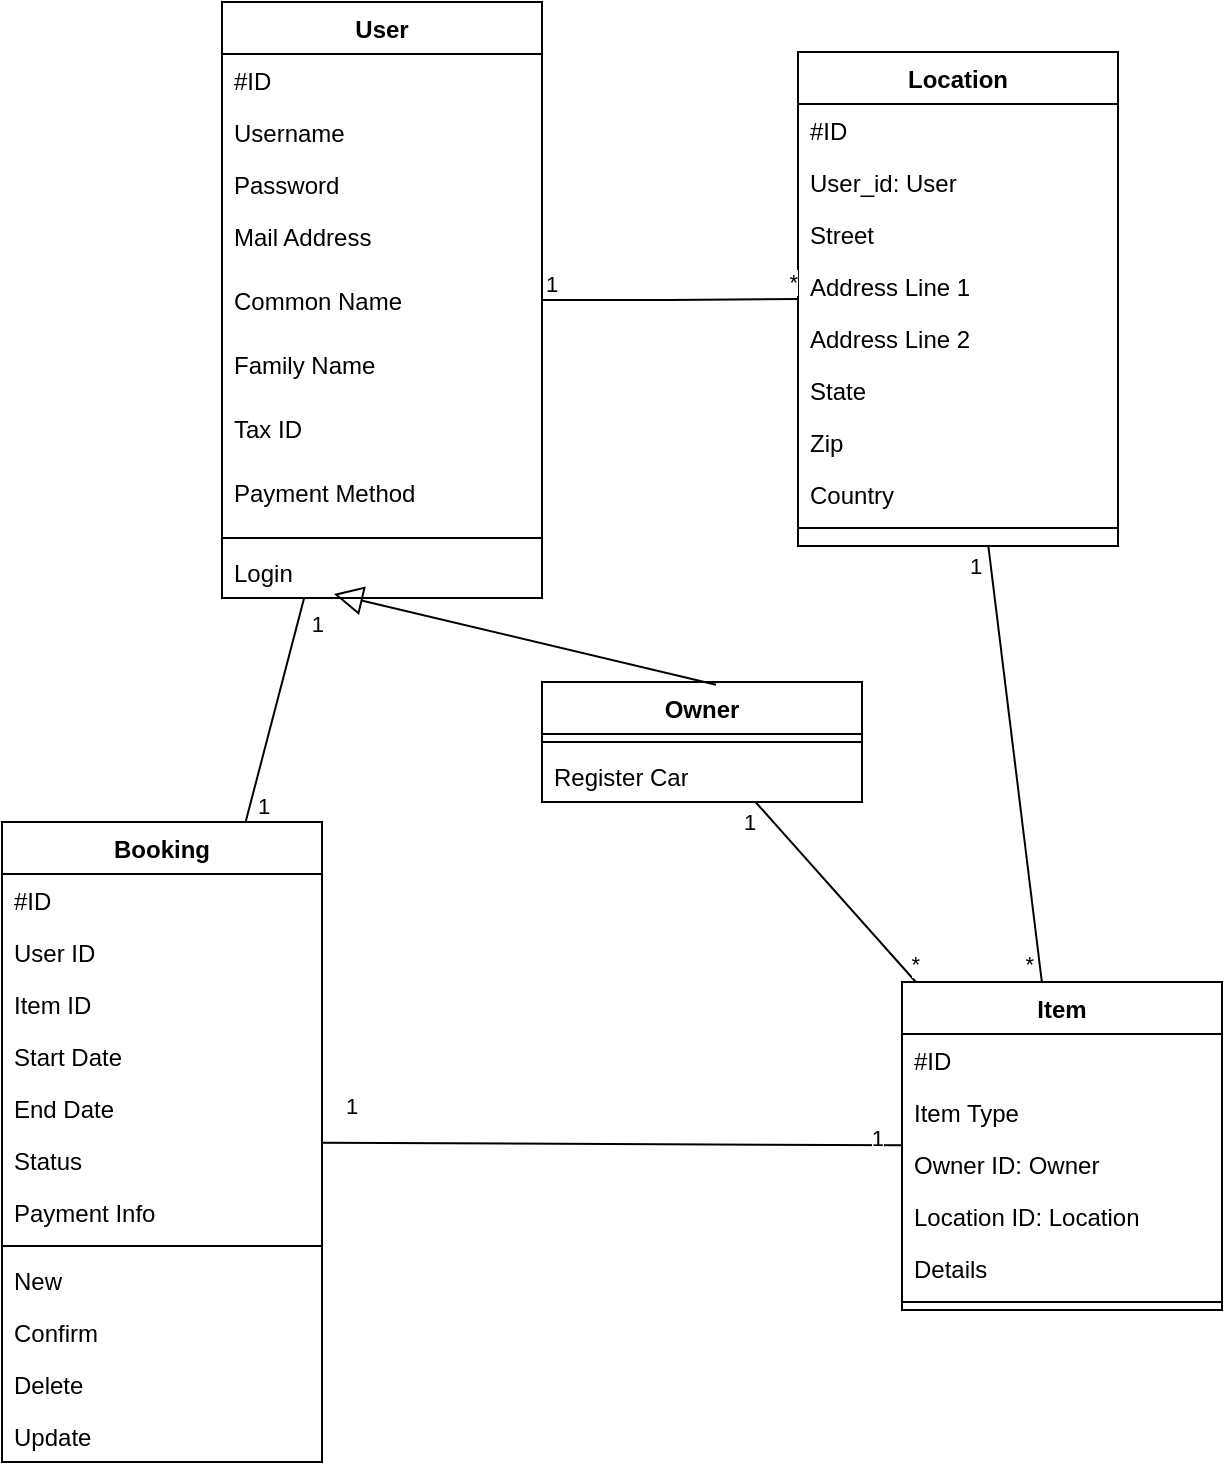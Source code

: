 <mxfile version="24.8.6">
  <diagram id="C5RBs43oDa-KdzZeNtuy" name="Page-1">
    <mxGraphModel dx="794" dy="764" grid="1" gridSize="10" guides="1" tooltips="1" connect="1" arrows="1" fold="1" page="1" pageScale="1" pageWidth="827" pageHeight="1169" math="0" shadow="0">
      <root>
        <mxCell id="WIyWlLk6GJQsqaUBKTNV-0" />
        <mxCell id="WIyWlLk6GJQsqaUBKTNV-1" parent="WIyWlLk6GJQsqaUBKTNV-0" />
        <object label="User" id="zkfFHV4jXpPFQw0GAbJ--0">
          <mxCell style="swimlane;fontStyle=1;align=center;verticalAlign=top;childLayout=stackLayout;horizontal=1;startSize=26;horizontalStack=0;resizeParent=1;resizeLast=0;collapsible=1;marginBottom=0;rounded=0;shadow=0;strokeWidth=1;" parent="WIyWlLk6GJQsqaUBKTNV-1" vertex="1">
            <mxGeometry x="220" y="120" width="160" height="298" as="geometry">
              <mxRectangle x="230" y="140" width="160" height="26" as="alternateBounds" />
            </mxGeometry>
          </mxCell>
        </object>
        <mxCell id="zkfFHV4jXpPFQw0GAbJ--1" value="#ID" style="text;align=left;verticalAlign=top;spacingLeft=4;spacingRight=4;overflow=hidden;rotatable=0;points=[[0,0.5],[1,0.5]];portConstraint=eastwest;" parent="zkfFHV4jXpPFQw0GAbJ--0" vertex="1">
          <mxGeometry y="26" width="160" height="26" as="geometry" />
        </mxCell>
        <mxCell id="Ubd2XR4XZnQy2YIS0G9g-18" value="Username" style="text;align=left;verticalAlign=top;spacingLeft=4;spacingRight=4;overflow=hidden;rotatable=0;points=[[0,0.5],[1,0.5]];portConstraint=eastwest;" vertex="1" parent="zkfFHV4jXpPFQw0GAbJ--0">
          <mxGeometry y="52" width="160" height="26" as="geometry" />
        </mxCell>
        <mxCell id="zkfFHV4jXpPFQw0GAbJ--2" value="Password" style="text;align=left;verticalAlign=top;spacingLeft=4;spacingRight=4;overflow=hidden;rotatable=0;points=[[0,0.5],[1,0.5]];portConstraint=eastwest;rounded=0;shadow=0;html=0;" parent="zkfFHV4jXpPFQw0GAbJ--0" vertex="1">
          <mxGeometry y="78" width="160" height="26" as="geometry" />
        </mxCell>
        <mxCell id="zkfFHV4jXpPFQw0GAbJ--3" value="Mail Address" style="text;align=left;verticalAlign=top;spacingLeft=4;spacingRight=4;overflow=hidden;rotatable=0;points=[[0,0.5],[1,0.5]];portConstraint=eastwest;rounded=0;shadow=0;html=0;" parent="zkfFHV4jXpPFQw0GAbJ--0" vertex="1">
          <mxGeometry y="104" width="160" height="32" as="geometry" />
        </mxCell>
        <mxCell id="Ubd2XR4XZnQy2YIS0G9g-4" value="Common Name" style="text;align=left;verticalAlign=top;spacingLeft=4;spacingRight=4;overflow=hidden;rotatable=0;points=[[0,0.5],[1,0.5]];portConstraint=eastwest;rounded=0;shadow=0;html=0;" vertex="1" parent="zkfFHV4jXpPFQw0GAbJ--0">
          <mxGeometry y="136" width="160" height="32" as="geometry" />
        </mxCell>
        <mxCell id="Ubd2XR4XZnQy2YIS0G9g-5" value="Family Name" style="text;align=left;verticalAlign=top;spacingLeft=4;spacingRight=4;overflow=hidden;rotatable=0;points=[[0,0.5],[1,0.5]];portConstraint=eastwest;rounded=0;shadow=0;html=0;" vertex="1" parent="zkfFHV4jXpPFQw0GAbJ--0">
          <mxGeometry y="168" width="160" height="32" as="geometry" />
        </mxCell>
        <mxCell id="Ubd2XR4XZnQy2YIS0G9g-6" value="Tax ID" style="text;align=left;verticalAlign=top;spacingLeft=4;spacingRight=4;overflow=hidden;rotatable=0;points=[[0,0.5],[1,0.5]];portConstraint=eastwest;rounded=0;shadow=0;html=0;" vertex="1" parent="zkfFHV4jXpPFQw0GAbJ--0">
          <mxGeometry y="200" width="160" height="32" as="geometry" />
        </mxCell>
        <mxCell id="Ubd2XR4XZnQy2YIS0G9g-7" value="Payment Method" style="text;align=left;verticalAlign=top;spacingLeft=4;spacingRight=4;overflow=hidden;rotatable=0;points=[[0,0.5],[1,0.5]];portConstraint=eastwest;rounded=0;shadow=0;html=0;" vertex="1" parent="zkfFHV4jXpPFQw0GAbJ--0">
          <mxGeometry y="232" width="160" height="32" as="geometry" />
        </mxCell>
        <mxCell id="zkfFHV4jXpPFQw0GAbJ--4" value="" style="line;html=1;strokeWidth=1;align=left;verticalAlign=middle;spacingTop=-1;spacingLeft=3;spacingRight=3;rotatable=0;labelPosition=right;points=[];portConstraint=eastwest;" parent="zkfFHV4jXpPFQw0GAbJ--0" vertex="1">
          <mxGeometry y="264" width="160" height="8" as="geometry" />
        </mxCell>
        <mxCell id="zkfFHV4jXpPFQw0GAbJ--5" value="Login" style="text;align=left;verticalAlign=top;spacingLeft=4;spacingRight=4;overflow=hidden;rotatable=0;points=[[0,0.5],[1,0.5]];portConstraint=eastwest;" parent="zkfFHV4jXpPFQw0GAbJ--0" vertex="1">
          <mxGeometry y="272" width="160" height="26" as="geometry" />
        </mxCell>
        <mxCell id="zkfFHV4jXpPFQw0GAbJ--17" value="Location" style="swimlane;fontStyle=1;align=center;verticalAlign=top;childLayout=stackLayout;horizontal=1;startSize=26;horizontalStack=0;resizeParent=1;resizeLast=0;collapsible=1;marginBottom=0;rounded=0;shadow=0;strokeWidth=1;" parent="WIyWlLk6GJQsqaUBKTNV-1" vertex="1">
          <mxGeometry x="508" y="145" width="160" height="247" as="geometry">
            <mxRectangle x="550" y="140" width="160" height="26" as="alternateBounds" />
          </mxGeometry>
        </mxCell>
        <mxCell id="zkfFHV4jXpPFQw0GAbJ--18" value="#ID" style="text;align=left;verticalAlign=top;spacingLeft=4;spacingRight=4;overflow=hidden;rotatable=0;points=[[0,0.5],[1,0.5]];portConstraint=eastwest;" parent="zkfFHV4jXpPFQw0GAbJ--17" vertex="1">
          <mxGeometry y="26" width="160" height="26" as="geometry" />
        </mxCell>
        <mxCell id="Ubd2XR4XZnQy2YIS0G9g-19" value="User_id: User" style="text;align=left;verticalAlign=top;spacingLeft=4;spacingRight=4;overflow=hidden;rotatable=0;points=[[0,0.5],[1,0.5]];portConstraint=eastwest;" vertex="1" parent="zkfFHV4jXpPFQw0GAbJ--17">
          <mxGeometry y="52" width="160" height="26" as="geometry" />
        </mxCell>
        <mxCell id="Ubd2XR4XZnQy2YIS0G9g-20" value="Street" style="text;align=left;verticalAlign=top;spacingLeft=4;spacingRight=4;overflow=hidden;rotatable=0;points=[[0,0.5],[1,0.5]];portConstraint=eastwest;" vertex="1" parent="zkfFHV4jXpPFQw0GAbJ--17">
          <mxGeometry y="78" width="160" height="26" as="geometry" />
        </mxCell>
        <mxCell id="zkfFHV4jXpPFQw0GAbJ--19" value="Address Line 1" style="text;align=left;verticalAlign=top;spacingLeft=4;spacingRight=4;overflow=hidden;rotatable=0;points=[[0,0.5],[1,0.5]];portConstraint=eastwest;rounded=0;shadow=0;html=0;" parent="zkfFHV4jXpPFQw0GAbJ--17" vertex="1">
          <mxGeometry y="104" width="160" height="26" as="geometry" />
        </mxCell>
        <mxCell id="Ubd2XR4XZnQy2YIS0G9g-21" value="Address Line 2" style="text;align=left;verticalAlign=top;spacingLeft=4;spacingRight=4;overflow=hidden;rotatable=0;points=[[0,0.5],[1,0.5]];portConstraint=eastwest;rounded=0;shadow=0;html=0;" vertex="1" parent="zkfFHV4jXpPFQw0GAbJ--17">
          <mxGeometry y="130" width="160" height="26" as="geometry" />
        </mxCell>
        <mxCell id="zkfFHV4jXpPFQw0GAbJ--20" value="State" style="text;align=left;verticalAlign=top;spacingLeft=4;spacingRight=4;overflow=hidden;rotatable=0;points=[[0,0.5],[1,0.5]];portConstraint=eastwest;rounded=0;shadow=0;html=0;" parent="zkfFHV4jXpPFQw0GAbJ--17" vertex="1">
          <mxGeometry y="156" width="160" height="26" as="geometry" />
        </mxCell>
        <mxCell id="zkfFHV4jXpPFQw0GAbJ--21" value="Zip" style="text;align=left;verticalAlign=top;spacingLeft=4;spacingRight=4;overflow=hidden;rotatable=0;points=[[0,0.5],[1,0.5]];portConstraint=eastwest;rounded=0;shadow=0;html=0;" parent="zkfFHV4jXpPFQw0GAbJ--17" vertex="1">
          <mxGeometry y="182" width="160" height="26" as="geometry" />
        </mxCell>
        <mxCell id="zkfFHV4jXpPFQw0GAbJ--22" value="Country" style="text;align=left;verticalAlign=top;spacingLeft=4;spacingRight=4;overflow=hidden;rotatable=0;points=[[0,0.5],[1,0.5]];portConstraint=eastwest;rounded=0;shadow=0;html=0;" parent="zkfFHV4jXpPFQw0GAbJ--17" vertex="1">
          <mxGeometry y="208" width="160" height="26" as="geometry" />
        </mxCell>
        <mxCell id="zkfFHV4jXpPFQw0GAbJ--23" value="" style="line;html=1;strokeWidth=1;align=left;verticalAlign=middle;spacingTop=-1;spacingLeft=3;spacingRight=3;rotatable=0;labelPosition=right;points=[];portConstraint=eastwest;" parent="zkfFHV4jXpPFQw0GAbJ--17" vertex="1">
          <mxGeometry y="234" width="160" height="8" as="geometry" />
        </mxCell>
        <mxCell id="Ubd2XR4XZnQy2YIS0G9g-12" value="Owner" style="swimlane;fontStyle=1;align=center;verticalAlign=top;childLayout=stackLayout;horizontal=1;startSize=26;horizontalStack=0;resizeParent=1;resizeParentMax=0;resizeLast=0;collapsible=1;marginBottom=0;whiteSpace=wrap;html=1;" vertex="1" parent="WIyWlLk6GJQsqaUBKTNV-1">
          <mxGeometry x="380" y="460" width="160" height="60" as="geometry" />
        </mxCell>
        <mxCell id="Ubd2XR4XZnQy2YIS0G9g-14" value="" style="line;strokeWidth=1;fillColor=none;align=left;verticalAlign=middle;spacingTop=-1;spacingLeft=3;spacingRight=3;rotatable=0;labelPosition=right;points=[];portConstraint=eastwest;strokeColor=inherit;" vertex="1" parent="Ubd2XR4XZnQy2YIS0G9g-12">
          <mxGeometry y="26" width="160" height="8" as="geometry" />
        </mxCell>
        <mxCell id="Ubd2XR4XZnQy2YIS0G9g-15" value="Register Car" style="text;strokeColor=none;fillColor=none;align=left;verticalAlign=top;spacingLeft=4;spacingRight=4;overflow=hidden;rotatable=0;points=[[0,0.5],[1,0.5]];portConstraint=eastwest;whiteSpace=wrap;html=1;" vertex="1" parent="Ubd2XR4XZnQy2YIS0G9g-12">
          <mxGeometry y="34" width="160" height="26" as="geometry" />
        </mxCell>
        <mxCell id="Ubd2XR4XZnQy2YIS0G9g-17" value="" style="edgeStyle=none;html=1;endSize=12;endArrow=block;endFill=0;rounded=0;exitX=0.544;exitY=0.023;exitDx=0;exitDy=0;exitPerimeter=0;entryX=0.35;entryY=0.923;entryDx=0;entryDy=0;entryPerimeter=0;" edge="1" parent="WIyWlLk6GJQsqaUBKTNV-1" source="Ubd2XR4XZnQy2YIS0G9g-12" target="zkfFHV4jXpPFQw0GAbJ--5">
          <mxGeometry width="160" relative="1" as="geometry">
            <mxPoint x="250" y="450" as="sourcePoint" />
            <mxPoint x="410" y="450" as="targetPoint" />
          </mxGeometry>
        </mxCell>
        <mxCell id="Ubd2XR4XZnQy2YIS0G9g-22" value="Item" style="swimlane;fontStyle=1;align=center;verticalAlign=top;childLayout=stackLayout;horizontal=1;startSize=26;horizontalStack=0;resizeParent=1;resizeParentMax=0;resizeLast=0;collapsible=1;marginBottom=0;whiteSpace=wrap;html=1;" vertex="1" parent="WIyWlLk6GJQsqaUBKTNV-1">
          <mxGeometry x="560" y="610" width="160" height="164" as="geometry" />
        </mxCell>
        <mxCell id="Ubd2XR4XZnQy2YIS0G9g-23" value="#ID&lt;div&gt;&lt;br&gt;&lt;/div&gt;" style="text;strokeColor=none;fillColor=none;align=left;verticalAlign=top;spacingLeft=4;spacingRight=4;overflow=hidden;rotatable=0;points=[[0,0.5],[1,0.5]];portConstraint=eastwest;whiteSpace=wrap;html=1;" vertex="1" parent="Ubd2XR4XZnQy2YIS0G9g-22">
          <mxGeometry y="26" width="160" height="26" as="geometry" />
        </mxCell>
        <mxCell id="Ubd2XR4XZnQy2YIS0G9g-26" value="Item Type&lt;br&gt;&lt;div&gt;&lt;br&gt;&lt;/div&gt;" style="text;strokeColor=none;fillColor=none;align=left;verticalAlign=top;spacingLeft=4;spacingRight=4;overflow=hidden;rotatable=0;points=[[0,0.5],[1,0.5]];portConstraint=eastwest;whiteSpace=wrap;html=1;" vertex="1" parent="Ubd2XR4XZnQy2YIS0G9g-22">
          <mxGeometry y="52" width="160" height="26" as="geometry" />
        </mxCell>
        <mxCell id="Ubd2XR4XZnQy2YIS0G9g-27" value="&lt;div&gt;Owner ID: Owner&lt;/div&gt;" style="text;strokeColor=none;fillColor=none;align=left;verticalAlign=top;spacingLeft=4;spacingRight=4;overflow=hidden;rotatable=0;points=[[0,0.5],[1,0.5]];portConstraint=eastwest;whiteSpace=wrap;html=1;" vertex="1" parent="Ubd2XR4XZnQy2YIS0G9g-22">
          <mxGeometry y="78" width="160" height="26" as="geometry" />
        </mxCell>
        <mxCell id="Ubd2XR4XZnQy2YIS0G9g-41" value="Location ID: Location" style="text;strokeColor=none;fillColor=none;align=left;verticalAlign=top;spacingLeft=4;spacingRight=4;overflow=hidden;rotatable=0;points=[[0,0.5],[1,0.5]];portConstraint=eastwest;whiteSpace=wrap;html=1;" vertex="1" parent="Ubd2XR4XZnQy2YIS0G9g-22">
          <mxGeometry y="104" width="160" height="26" as="geometry" />
        </mxCell>
        <mxCell id="Ubd2XR4XZnQy2YIS0G9g-42" value="Details" style="text;strokeColor=none;fillColor=none;align=left;verticalAlign=top;spacingLeft=4;spacingRight=4;overflow=hidden;rotatable=0;points=[[0,0.5],[1,0.5]];portConstraint=eastwest;whiteSpace=wrap;html=1;" vertex="1" parent="Ubd2XR4XZnQy2YIS0G9g-22">
          <mxGeometry y="130" width="160" height="26" as="geometry" />
        </mxCell>
        <mxCell id="Ubd2XR4XZnQy2YIS0G9g-24" value="" style="line;strokeWidth=1;fillColor=none;align=left;verticalAlign=middle;spacingTop=-1;spacingLeft=3;spacingRight=3;rotatable=0;labelPosition=right;points=[];portConstraint=eastwest;strokeColor=inherit;" vertex="1" parent="Ubd2XR4XZnQy2YIS0G9g-22">
          <mxGeometry y="156" width="160" height="8" as="geometry" />
        </mxCell>
        <mxCell id="Ubd2XR4XZnQy2YIS0G9g-31" value="" style="endArrow=none;html=1;edgeStyle=orthogonalEdgeStyle;rounded=0;" edge="1" parent="WIyWlLk6GJQsqaUBKTNV-1" source="zkfFHV4jXpPFQw0GAbJ--0" target="zkfFHV4jXpPFQw0GAbJ--17">
          <mxGeometry relative="1" as="geometry">
            <mxPoint x="370" y="300" as="sourcePoint" />
            <mxPoint x="530" y="300" as="targetPoint" />
          </mxGeometry>
        </mxCell>
        <mxCell id="Ubd2XR4XZnQy2YIS0G9g-32" value="1" style="edgeLabel;resizable=0;html=1;align=left;verticalAlign=bottom;" connectable="0" vertex="1" parent="Ubd2XR4XZnQy2YIS0G9g-31">
          <mxGeometry x="-1" relative="1" as="geometry" />
        </mxCell>
        <mxCell id="Ubd2XR4XZnQy2YIS0G9g-33" value="*" style="edgeLabel;resizable=0;html=1;align=right;verticalAlign=bottom;" connectable="0" vertex="1" parent="Ubd2XR4XZnQy2YIS0G9g-31">
          <mxGeometry x="1" relative="1" as="geometry" />
        </mxCell>
        <mxCell id="Ubd2XR4XZnQy2YIS0G9g-34" value="" style="endArrow=none;html=1;rounded=0;" edge="1" parent="WIyWlLk6GJQsqaUBKTNV-1" source="Ubd2XR4XZnQy2YIS0G9g-12" target="Ubd2XR4XZnQy2YIS0G9g-22">
          <mxGeometry relative="1" as="geometry">
            <mxPoint x="330" y="550" as="sourcePoint" />
            <mxPoint x="490" y="550" as="targetPoint" />
          </mxGeometry>
        </mxCell>
        <mxCell id="Ubd2XR4XZnQy2YIS0G9g-35" value="1" style="edgeLabel;resizable=0;html=1;align=left;verticalAlign=bottom;" connectable="0" vertex="1" parent="Ubd2XR4XZnQy2YIS0G9g-34">
          <mxGeometry x="-1" relative="1" as="geometry">
            <mxPoint x="-8" y="18" as="offset" />
          </mxGeometry>
        </mxCell>
        <mxCell id="Ubd2XR4XZnQy2YIS0G9g-36" value="*" style="edgeLabel;resizable=0;html=1;align=right;verticalAlign=bottom;" connectable="0" vertex="1" parent="Ubd2XR4XZnQy2YIS0G9g-34">
          <mxGeometry x="1" relative="1" as="geometry">
            <mxPoint x="3" as="offset" />
          </mxGeometry>
        </mxCell>
        <mxCell id="Ubd2XR4XZnQy2YIS0G9g-38" value="" style="endArrow=none;html=1;rounded=0;" edge="1" parent="WIyWlLk6GJQsqaUBKTNV-1" source="zkfFHV4jXpPFQw0GAbJ--17" target="Ubd2XR4XZnQy2YIS0G9g-22">
          <mxGeometry relative="1" as="geometry">
            <mxPoint x="550" y="450.255" as="sourcePoint" />
            <mxPoint x="798" y="489.255" as="targetPoint" />
          </mxGeometry>
        </mxCell>
        <mxCell id="Ubd2XR4XZnQy2YIS0G9g-39" value="1" style="edgeLabel;resizable=0;html=1;align=left;verticalAlign=bottom;" connectable="0" vertex="1" parent="Ubd2XR4XZnQy2YIS0G9g-38">
          <mxGeometry x="-1" relative="1" as="geometry">
            <mxPoint x="-11" y="18" as="offset" />
          </mxGeometry>
        </mxCell>
        <mxCell id="Ubd2XR4XZnQy2YIS0G9g-40" value="*" style="edgeLabel;resizable=0;html=1;align=right;verticalAlign=bottom;" connectable="0" vertex="1" parent="Ubd2XR4XZnQy2YIS0G9g-38">
          <mxGeometry x="1" relative="1" as="geometry">
            <mxPoint x="-3" as="offset" />
          </mxGeometry>
        </mxCell>
        <mxCell id="Ubd2XR4XZnQy2YIS0G9g-43" value="Booking" style="swimlane;fontStyle=1;align=center;verticalAlign=top;childLayout=stackLayout;horizontal=1;startSize=26;horizontalStack=0;resizeParent=1;resizeParentMax=0;resizeLast=0;collapsible=1;marginBottom=0;whiteSpace=wrap;html=1;" vertex="1" parent="WIyWlLk6GJQsqaUBKTNV-1">
          <mxGeometry x="110" y="530" width="160" height="320" as="geometry" />
        </mxCell>
        <mxCell id="Ubd2XR4XZnQy2YIS0G9g-44" value="#ID" style="text;strokeColor=none;fillColor=none;align=left;verticalAlign=top;spacingLeft=4;spacingRight=4;overflow=hidden;rotatable=0;points=[[0,0.5],[1,0.5]];portConstraint=eastwest;whiteSpace=wrap;html=1;" vertex="1" parent="Ubd2XR4XZnQy2YIS0G9g-43">
          <mxGeometry y="26" width="160" height="26" as="geometry" />
        </mxCell>
        <mxCell id="Ubd2XR4XZnQy2YIS0G9g-54" value="User ID" style="text;strokeColor=none;fillColor=none;align=left;verticalAlign=top;spacingLeft=4;spacingRight=4;overflow=hidden;rotatable=0;points=[[0,0.5],[1,0.5]];portConstraint=eastwest;whiteSpace=wrap;html=1;" vertex="1" parent="Ubd2XR4XZnQy2YIS0G9g-43">
          <mxGeometry y="52" width="160" height="26" as="geometry" />
        </mxCell>
        <mxCell id="Ubd2XR4XZnQy2YIS0G9g-55" value="Item ID" style="text;strokeColor=none;fillColor=none;align=left;verticalAlign=top;spacingLeft=4;spacingRight=4;overflow=hidden;rotatable=0;points=[[0,0.5],[1,0.5]];portConstraint=eastwest;whiteSpace=wrap;html=1;" vertex="1" parent="Ubd2XR4XZnQy2YIS0G9g-43">
          <mxGeometry y="78" width="160" height="26" as="geometry" />
        </mxCell>
        <mxCell id="Ubd2XR4XZnQy2YIS0G9g-56" value="Start Date" style="text;strokeColor=none;fillColor=none;align=left;verticalAlign=top;spacingLeft=4;spacingRight=4;overflow=hidden;rotatable=0;points=[[0,0.5],[1,0.5]];portConstraint=eastwest;whiteSpace=wrap;html=1;" vertex="1" parent="Ubd2XR4XZnQy2YIS0G9g-43">
          <mxGeometry y="104" width="160" height="26" as="geometry" />
        </mxCell>
        <mxCell id="Ubd2XR4XZnQy2YIS0G9g-57" value="End Date" style="text;strokeColor=none;fillColor=none;align=left;verticalAlign=top;spacingLeft=4;spacingRight=4;overflow=hidden;rotatable=0;points=[[0,0.5],[1,0.5]];portConstraint=eastwest;whiteSpace=wrap;html=1;" vertex="1" parent="Ubd2XR4XZnQy2YIS0G9g-43">
          <mxGeometry y="130" width="160" height="26" as="geometry" />
        </mxCell>
        <mxCell id="Ubd2XR4XZnQy2YIS0G9g-67" value="Status" style="text;strokeColor=none;fillColor=none;align=left;verticalAlign=top;spacingLeft=4;spacingRight=4;overflow=hidden;rotatable=0;points=[[0,0.5],[1,0.5]];portConstraint=eastwest;whiteSpace=wrap;html=1;" vertex="1" parent="Ubd2XR4XZnQy2YIS0G9g-43">
          <mxGeometry y="156" width="160" height="26" as="geometry" />
        </mxCell>
        <mxCell id="Ubd2XR4XZnQy2YIS0G9g-58" value="Payment Info" style="text;strokeColor=none;fillColor=none;align=left;verticalAlign=top;spacingLeft=4;spacingRight=4;overflow=hidden;rotatable=0;points=[[0,0.5],[1,0.5]];portConstraint=eastwest;whiteSpace=wrap;html=1;" vertex="1" parent="Ubd2XR4XZnQy2YIS0G9g-43">
          <mxGeometry y="182" width="160" height="26" as="geometry" />
        </mxCell>
        <mxCell id="Ubd2XR4XZnQy2YIS0G9g-45" value="" style="line;strokeWidth=1;fillColor=none;align=left;verticalAlign=middle;spacingTop=-1;spacingLeft=3;spacingRight=3;rotatable=0;labelPosition=right;points=[];portConstraint=eastwest;strokeColor=inherit;" vertex="1" parent="Ubd2XR4XZnQy2YIS0G9g-43">
          <mxGeometry y="208" width="160" height="8" as="geometry" />
        </mxCell>
        <mxCell id="Ubd2XR4XZnQy2YIS0G9g-46" value="New" style="text;strokeColor=none;fillColor=none;align=left;verticalAlign=top;spacingLeft=4;spacingRight=4;overflow=hidden;rotatable=0;points=[[0,0.5],[1,0.5]];portConstraint=eastwest;whiteSpace=wrap;html=1;" vertex="1" parent="Ubd2XR4XZnQy2YIS0G9g-43">
          <mxGeometry y="216" width="160" height="26" as="geometry" />
        </mxCell>
        <mxCell id="Ubd2XR4XZnQy2YIS0G9g-51" value="Confirm" style="text;strokeColor=none;fillColor=none;align=left;verticalAlign=top;spacingLeft=4;spacingRight=4;overflow=hidden;rotatable=0;points=[[0,0.5],[1,0.5]];portConstraint=eastwest;whiteSpace=wrap;html=1;" vertex="1" parent="Ubd2XR4XZnQy2YIS0G9g-43">
          <mxGeometry y="242" width="160" height="26" as="geometry" />
        </mxCell>
        <mxCell id="Ubd2XR4XZnQy2YIS0G9g-52" value="&lt;div&gt;Delete&lt;/div&gt;" style="text;strokeColor=none;fillColor=none;align=left;verticalAlign=top;spacingLeft=4;spacingRight=4;overflow=hidden;rotatable=0;points=[[0,0.5],[1,0.5]];portConstraint=eastwest;whiteSpace=wrap;html=1;" vertex="1" parent="Ubd2XR4XZnQy2YIS0G9g-43">
          <mxGeometry y="268" width="160" height="26" as="geometry" />
        </mxCell>
        <mxCell id="Ubd2XR4XZnQy2YIS0G9g-53" value="&lt;div&gt;Update&lt;/div&gt;" style="text;strokeColor=none;fillColor=none;align=left;verticalAlign=top;spacingLeft=4;spacingRight=4;overflow=hidden;rotatable=0;points=[[0,0.5],[1,0.5]];portConstraint=eastwest;whiteSpace=wrap;html=1;" vertex="1" parent="Ubd2XR4XZnQy2YIS0G9g-43">
          <mxGeometry y="294" width="160" height="26" as="geometry" />
        </mxCell>
        <mxCell id="Ubd2XR4XZnQy2YIS0G9g-59" value="" style="endArrow=none;html=1;rounded=0;" edge="1" parent="WIyWlLk6GJQsqaUBKTNV-1" source="Ubd2XR4XZnQy2YIS0G9g-43" target="Ubd2XR4XZnQy2YIS0G9g-22">
          <mxGeometry relative="1" as="geometry">
            <mxPoint x="510" y="750.255" as="sourcePoint" />
            <mxPoint x="758" y="789.255" as="targetPoint" />
          </mxGeometry>
        </mxCell>
        <mxCell id="Ubd2XR4XZnQy2YIS0G9g-60" value="1" style="edgeLabel;resizable=0;html=1;align=left;verticalAlign=bottom;" connectable="0" vertex="1" parent="Ubd2XR4XZnQy2YIS0G9g-59">
          <mxGeometry x="-1" relative="1" as="geometry">
            <mxPoint x="10" y="-10" as="offset" />
          </mxGeometry>
        </mxCell>
        <mxCell id="Ubd2XR4XZnQy2YIS0G9g-61" value="1" style="edgeLabel;resizable=0;html=1;align=right;verticalAlign=bottom;" connectable="0" vertex="1" parent="Ubd2XR4XZnQy2YIS0G9g-59">
          <mxGeometry x="1" relative="1" as="geometry">
            <mxPoint x="-8" y="5" as="offset" />
          </mxGeometry>
        </mxCell>
        <mxCell id="Ubd2XR4XZnQy2YIS0G9g-64" value="" style="endArrow=none;html=1;rounded=0;" edge="1" parent="WIyWlLk6GJQsqaUBKTNV-1" source="Ubd2XR4XZnQy2YIS0G9g-43" target="zkfFHV4jXpPFQw0GAbJ--0">
          <mxGeometry relative="1" as="geometry">
            <mxPoint x="310" y="450.255" as="sourcePoint" />
            <mxPoint x="558" y="489.255" as="targetPoint" />
          </mxGeometry>
        </mxCell>
        <mxCell id="Ubd2XR4XZnQy2YIS0G9g-65" value="1" style="edgeLabel;resizable=0;html=1;align=left;verticalAlign=bottom;" connectable="0" vertex="1" parent="Ubd2XR4XZnQy2YIS0G9g-64">
          <mxGeometry x="-1" relative="1" as="geometry">
            <mxPoint x="4" as="offset" />
          </mxGeometry>
        </mxCell>
        <mxCell id="Ubd2XR4XZnQy2YIS0G9g-66" value="1" style="edgeLabel;resizable=0;html=1;align=right;verticalAlign=bottom;" connectable="0" vertex="1" parent="Ubd2XR4XZnQy2YIS0G9g-64">
          <mxGeometry x="1" relative="1" as="geometry">
            <mxPoint x="10" y="22" as="offset" />
          </mxGeometry>
        </mxCell>
      </root>
    </mxGraphModel>
  </diagram>
</mxfile>
